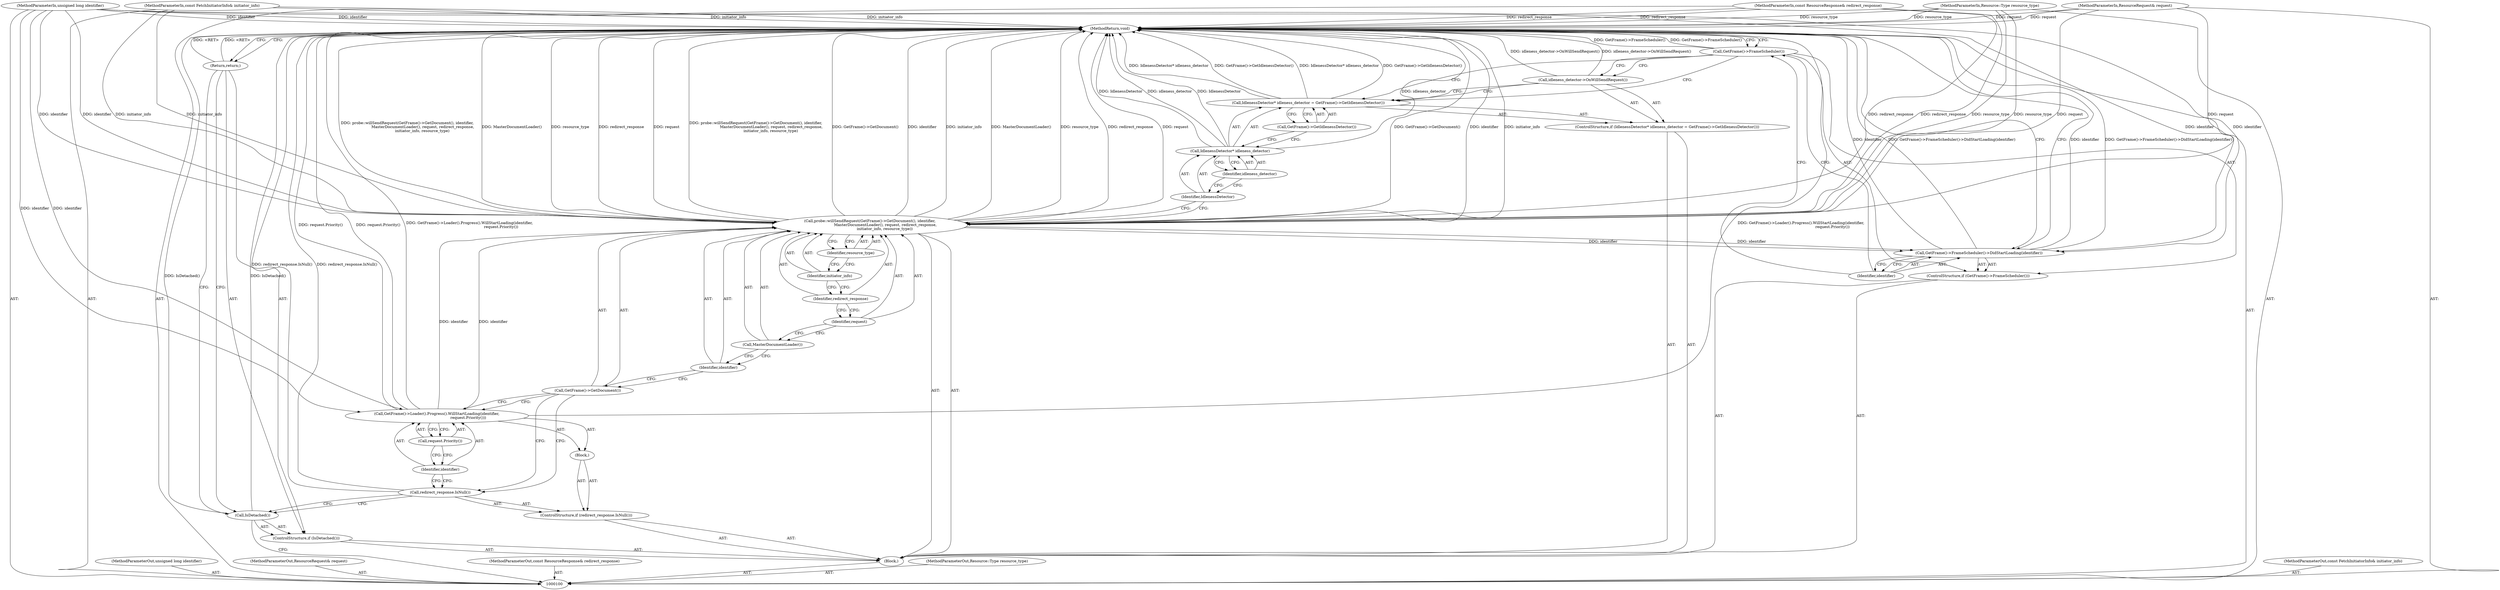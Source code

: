 digraph "0_Chrome_1c40f9042ae2d6ee7483d72998aabb5e73b2ff60_8" {
"1000135" [label="(MethodReturn,void)"];
"1000110" [label="(ControlStructure,if (redirect_response.IsNull()))"];
"1000112" [label="(Block,)"];
"1000111" [label="(Call,redirect_response.IsNull())"];
"1000113" [label="(Call,GetFrame()->Loader().Progress().WillStartLoading(identifier,\n                                                     request.Priority()))"];
"1000114" [label="(Identifier,identifier)"];
"1000115" [label="(Call,request.Priority())"];
"1000117" [label="(Call,GetFrame()->GetDocument())"];
"1000116" [label="(Call,probe::willSendRequest(GetFrame()->GetDocument(), identifier,\n                          MasterDocumentLoader(), request, redirect_response,\n                         initiator_info, resource_type))"];
"1000118" [label="(Identifier,identifier)"];
"1000119" [label="(Call,MasterDocumentLoader())"];
"1000120" [label="(Identifier,request)"];
"1000121" [label="(Identifier,redirect_response)"];
"1000122" [label="(Identifier,initiator_info)"];
"1000123" [label="(Identifier,resource_type)"];
"1000128" [label="(Identifier,idleness_detector)"];
"1000124" [label="(ControlStructure,if (IdlenessDetector* idleness_detector = GetFrame()->GetIdlenessDetector()))"];
"1000129" [label="(Call,GetFrame()->GetIdlenessDetector())"];
"1000125" [label="(Call,IdlenessDetector* idleness_detector = GetFrame()->GetIdlenessDetector())"];
"1000126" [label="(Call,IdlenessDetector* idleness_detector)"];
"1000127" [label="(Identifier,IdlenessDetector)"];
"1000130" [label="(Call,idleness_detector->OnWillSendRequest())"];
"1000131" [label="(ControlStructure,if (GetFrame()->FrameScheduler()))"];
"1000132" [label="(Call,GetFrame()->FrameScheduler())"];
"1000101" [label="(MethodParameterIn,unsigned long identifier)"];
"1000197" [label="(MethodParameterOut,unsigned long identifier)"];
"1000133" [label="(Call,GetFrame()->FrameScheduler()->DidStartLoading(identifier))"];
"1000134" [label="(Identifier,identifier)"];
"1000102" [label="(MethodParameterIn,ResourceRequest& request)"];
"1000198" [label="(MethodParameterOut,ResourceRequest& request)"];
"1000103" [label="(MethodParameterIn,const ResourceResponse& redirect_response)"];
"1000199" [label="(MethodParameterOut,const ResourceResponse& redirect_response)"];
"1000104" [label="(MethodParameterIn,Resource::Type resource_type)"];
"1000200" [label="(MethodParameterOut,Resource::Type resource_type)"];
"1000106" [label="(Block,)"];
"1000105" [label="(MethodParameterIn,const FetchInitiatorInfo& initiator_info)"];
"1000201" [label="(MethodParameterOut,const FetchInitiatorInfo& initiator_info)"];
"1000107" [label="(ControlStructure,if (IsDetached()))"];
"1000108" [label="(Call,IsDetached())"];
"1000109" [label="(Return,return;)"];
"1000135" -> "1000100"  [label="AST: "];
"1000135" -> "1000109"  [label="CFG: "];
"1000135" -> "1000133"  [label="CFG: "];
"1000135" -> "1000132"  [label="CFG: "];
"1000116" -> "1000135"  [label="DDG: GetFrame()->GetDocument()"];
"1000116" -> "1000135"  [label="DDG: identifier"];
"1000116" -> "1000135"  [label="DDG: initiator_info"];
"1000116" -> "1000135"  [label="DDG: MasterDocumentLoader()"];
"1000116" -> "1000135"  [label="DDG: resource_type"];
"1000116" -> "1000135"  [label="DDG: redirect_response"];
"1000116" -> "1000135"  [label="DDG: request"];
"1000116" -> "1000135"  [label="DDG: probe::willSendRequest(GetFrame()->GetDocument(), identifier,\n                          MasterDocumentLoader(), request, redirect_response,\n                         initiator_info, resource_type)"];
"1000108" -> "1000135"  [label="DDG: IsDetached()"];
"1000104" -> "1000135"  [label="DDG: resource_type"];
"1000105" -> "1000135"  [label="DDG: initiator_info"];
"1000126" -> "1000135"  [label="DDG: IdlenessDetector"];
"1000126" -> "1000135"  [label="DDG: idleness_detector"];
"1000130" -> "1000135"  [label="DDG: idleness_detector->OnWillSendRequest()"];
"1000125" -> "1000135"  [label="DDG: IdlenessDetector* idleness_detector"];
"1000125" -> "1000135"  [label="DDG: GetFrame()->GetIdlenessDetector()"];
"1000132" -> "1000135"  [label="DDG: GetFrame()->FrameScheduler()"];
"1000103" -> "1000135"  [label="DDG: redirect_response"];
"1000133" -> "1000135"  [label="DDG: identifier"];
"1000133" -> "1000135"  [label="DDG: GetFrame()->FrameScheduler()->DidStartLoading(identifier)"];
"1000113" -> "1000135"  [label="DDG: request.Priority()"];
"1000113" -> "1000135"  [label="DDG: GetFrame()->Loader().Progress().WillStartLoading(identifier,\n                                                     request.Priority())"];
"1000102" -> "1000135"  [label="DDG: request"];
"1000101" -> "1000135"  [label="DDG: identifier"];
"1000111" -> "1000135"  [label="DDG: redirect_response.IsNull()"];
"1000109" -> "1000135"  [label="DDG: <RET>"];
"1000110" -> "1000106"  [label="AST: "];
"1000111" -> "1000110"  [label="AST: "];
"1000112" -> "1000110"  [label="AST: "];
"1000112" -> "1000110"  [label="AST: "];
"1000113" -> "1000112"  [label="AST: "];
"1000111" -> "1000110"  [label="AST: "];
"1000111" -> "1000108"  [label="CFG: "];
"1000114" -> "1000111"  [label="CFG: "];
"1000117" -> "1000111"  [label="CFG: "];
"1000111" -> "1000135"  [label="DDG: redirect_response.IsNull()"];
"1000113" -> "1000112"  [label="AST: "];
"1000113" -> "1000115"  [label="CFG: "];
"1000114" -> "1000113"  [label="AST: "];
"1000115" -> "1000113"  [label="AST: "];
"1000117" -> "1000113"  [label="CFG: "];
"1000113" -> "1000135"  [label="DDG: request.Priority()"];
"1000113" -> "1000135"  [label="DDG: GetFrame()->Loader().Progress().WillStartLoading(identifier,\n                                                     request.Priority())"];
"1000101" -> "1000113"  [label="DDG: identifier"];
"1000113" -> "1000116"  [label="DDG: identifier"];
"1000114" -> "1000113"  [label="AST: "];
"1000114" -> "1000111"  [label="CFG: "];
"1000115" -> "1000114"  [label="CFG: "];
"1000115" -> "1000113"  [label="AST: "];
"1000115" -> "1000114"  [label="CFG: "];
"1000113" -> "1000115"  [label="CFG: "];
"1000117" -> "1000116"  [label="AST: "];
"1000117" -> "1000113"  [label="CFG: "];
"1000117" -> "1000111"  [label="CFG: "];
"1000118" -> "1000117"  [label="CFG: "];
"1000116" -> "1000106"  [label="AST: "];
"1000116" -> "1000123"  [label="CFG: "];
"1000117" -> "1000116"  [label="AST: "];
"1000118" -> "1000116"  [label="AST: "];
"1000119" -> "1000116"  [label="AST: "];
"1000120" -> "1000116"  [label="AST: "];
"1000121" -> "1000116"  [label="AST: "];
"1000122" -> "1000116"  [label="AST: "];
"1000123" -> "1000116"  [label="AST: "];
"1000127" -> "1000116"  [label="CFG: "];
"1000116" -> "1000135"  [label="DDG: GetFrame()->GetDocument()"];
"1000116" -> "1000135"  [label="DDG: identifier"];
"1000116" -> "1000135"  [label="DDG: initiator_info"];
"1000116" -> "1000135"  [label="DDG: MasterDocumentLoader()"];
"1000116" -> "1000135"  [label="DDG: resource_type"];
"1000116" -> "1000135"  [label="DDG: redirect_response"];
"1000116" -> "1000135"  [label="DDG: request"];
"1000116" -> "1000135"  [label="DDG: probe::willSendRequest(GetFrame()->GetDocument(), identifier,\n                          MasterDocumentLoader(), request, redirect_response,\n                         initiator_info, resource_type)"];
"1000113" -> "1000116"  [label="DDG: identifier"];
"1000101" -> "1000116"  [label="DDG: identifier"];
"1000102" -> "1000116"  [label="DDG: request"];
"1000103" -> "1000116"  [label="DDG: redirect_response"];
"1000105" -> "1000116"  [label="DDG: initiator_info"];
"1000104" -> "1000116"  [label="DDG: resource_type"];
"1000116" -> "1000133"  [label="DDG: identifier"];
"1000118" -> "1000116"  [label="AST: "];
"1000118" -> "1000117"  [label="CFG: "];
"1000119" -> "1000118"  [label="CFG: "];
"1000119" -> "1000116"  [label="AST: "];
"1000119" -> "1000118"  [label="CFG: "];
"1000120" -> "1000119"  [label="CFG: "];
"1000120" -> "1000116"  [label="AST: "];
"1000120" -> "1000119"  [label="CFG: "];
"1000121" -> "1000120"  [label="CFG: "];
"1000121" -> "1000116"  [label="AST: "];
"1000121" -> "1000120"  [label="CFG: "];
"1000122" -> "1000121"  [label="CFG: "];
"1000122" -> "1000116"  [label="AST: "];
"1000122" -> "1000121"  [label="CFG: "];
"1000123" -> "1000122"  [label="CFG: "];
"1000123" -> "1000116"  [label="AST: "];
"1000123" -> "1000122"  [label="CFG: "];
"1000116" -> "1000123"  [label="CFG: "];
"1000128" -> "1000126"  [label="AST: "];
"1000128" -> "1000127"  [label="CFG: "];
"1000126" -> "1000128"  [label="CFG: "];
"1000124" -> "1000106"  [label="AST: "];
"1000125" -> "1000124"  [label="AST: "];
"1000130" -> "1000124"  [label="AST: "];
"1000129" -> "1000125"  [label="AST: "];
"1000129" -> "1000126"  [label="CFG: "];
"1000125" -> "1000129"  [label="CFG: "];
"1000125" -> "1000124"  [label="AST: "];
"1000125" -> "1000129"  [label="CFG: "];
"1000126" -> "1000125"  [label="AST: "];
"1000129" -> "1000125"  [label="AST: "];
"1000130" -> "1000125"  [label="CFG: "];
"1000132" -> "1000125"  [label="CFG: "];
"1000125" -> "1000135"  [label="DDG: IdlenessDetector* idleness_detector"];
"1000125" -> "1000135"  [label="DDG: GetFrame()->GetIdlenessDetector()"];
"1000126" -> "1000125"  [label="AST: "];
"1000126" -> "1000128"  [label="CFG: "];
"1000127" -> "1000126"  [label="AST: "];
"1000128" -> "1000126"  [label="AST: "];
"1000129" -> "1000126"  [label="CFG: "];
"1000126" -> "1000135"  [label="DDG: IdlenessDetector"];
"1000126" -> "1000135"  [label="DDG: idleness_detector"];
"1000127" -> "1000126"  [label="AST: "];
"1000127" -> "1000116"  [label="CFG: "];
"1000128" -> "1000127"  [label="CFG: "];
"1000130" -> "1000124"  [label="AST: "];
"1000130" -> "1000125"  [label="CFG: "];
"1000132" -> "1000130"  [label="CFG: "];
"1000130" -> "1000135"  [label="DDG: idleness_detector->OnWillSendRequest()"];
"1000131" -> "1000106"  [label="AST: "];
"1000132" -> "1000131"  [label="AST: "];
"1000133" -> "1000131"  [label="AST: "];
"1000132" -> "1000131"  [label="AST: "];
"1000132" -> "1000130"  [label="CFG: "];
"1000132" -> "1000125"  [label="CFG: "];
"1000134" -> "1000132"  [label="CFG: "];
"1000135" -> "1000132"  [label="CFG: "];
"1000132" -> "1000135"  [label="DDG: GetFrame()->FrameScheduler()"];
"1000101" -> "1000100"  [label="AST: "];
"1000101" -> "1000135"  [label="DDG: identifier"];
"1000101" -> "1000113"  [label="DDG: identifier"];
"1000101" -> "1000116"  [label="DDG: identifier"];
"1000101" -> "1000133"  [label="DDG: identifier"];
"1000197" -> "1000100"  [label="AST: "];
"1000133" -> "1000131"  [label="AST: "];
"1000133" -> "1000134"  [label="CFG: "];
"1000134" -> "1000133"  [label="AST: "];
"1000135" -> "1000133"  [label="CFG: "];
"1000133" -> "1000135"  [label="DDG: identifier"];
"1000133" -> "1000135"  [label="DDG: GetFrame()->FrameScheduler()->DidStartLoading(identifier)"];
"1000116" -> "1000133"  [label="DDG: identifier"];
"1000101" -> "1000133"  [label="DDG: identifier"];
"1000134" -> "1000133"  [label="AST: "];
"1000134" -> "1000132"  [label="CFG: "];
"1000133" -> "1000134"  [label="CFG: "];
"1000102" -> "1000100"  [label="AST: "];
"1000102" -> "1000135"  [label="DDG: request"];
"1000102" -> "1000116"  [label="DDG: request"];
"1000198" -> "1000100"  [label="AST: "];
"1000103" -> "1000100"  [label="AST: "];
"1000103" -> "1000135"  [label="DDG: redirect_response"];
"1000103" -> "1000116"  [label="DDG: redirect_response"];
"1000199" -> "1000100"  [label="AST: "];
"1000104" -> "1000100"  [label="AST: "];
"1000104" -> "1000135"  [label="DDG: resource_type"];
"1000104" -> "1000116"  [label="DDG: resource_type"];
"1000200" -> "1000100"  [label="AST: "];
"1000106" -> "1000100"  [label="AST: "];
"1000107" -> "1000106"  [label="AST: "];
"1000110" -> "1000106"  [label="AST: "];
"1000116" -> "1000106"  [label="AST: "];
"1000124" -> "1000106"  [label="AST: "];
"1000131" -> "1000106"  [label="AST: "];
"1000105" -> "1000100"  [label="AST: "];
"1000105" -> "1000135"  [label="DDG: initiator_info"];
"1000105" -> "1000116"  [label="DDG: initiator_info"];
"1000201" -> "1000100"  [label="AST: "];
"1000107" -> "1000106"  [label="AST: "];
"1000108" -> "1000107"  [label="AST: "];
"1000109" -> "1000107"  [label="AST: "];
"1000108" -> "1000107"  [label="AST: "];
"1000108" -> "1000100"  [label="CFG: "];
"1000109" -> "1000108"  [label="CFG: "];
"1000111" -> "1000108"  [label="CFG: "];
"1000108" -> "1000135"  [label="DDG: IsDetached()"];
"1000109" -> "1000107"  [label="AST: "];
"1000109" -> "1000108"  [label="CFG: "];
"1000135" -> "1000109"  [label="CFG: "];
"1000109" -> "1000135"  [label="DDG: <RET>"];
}
